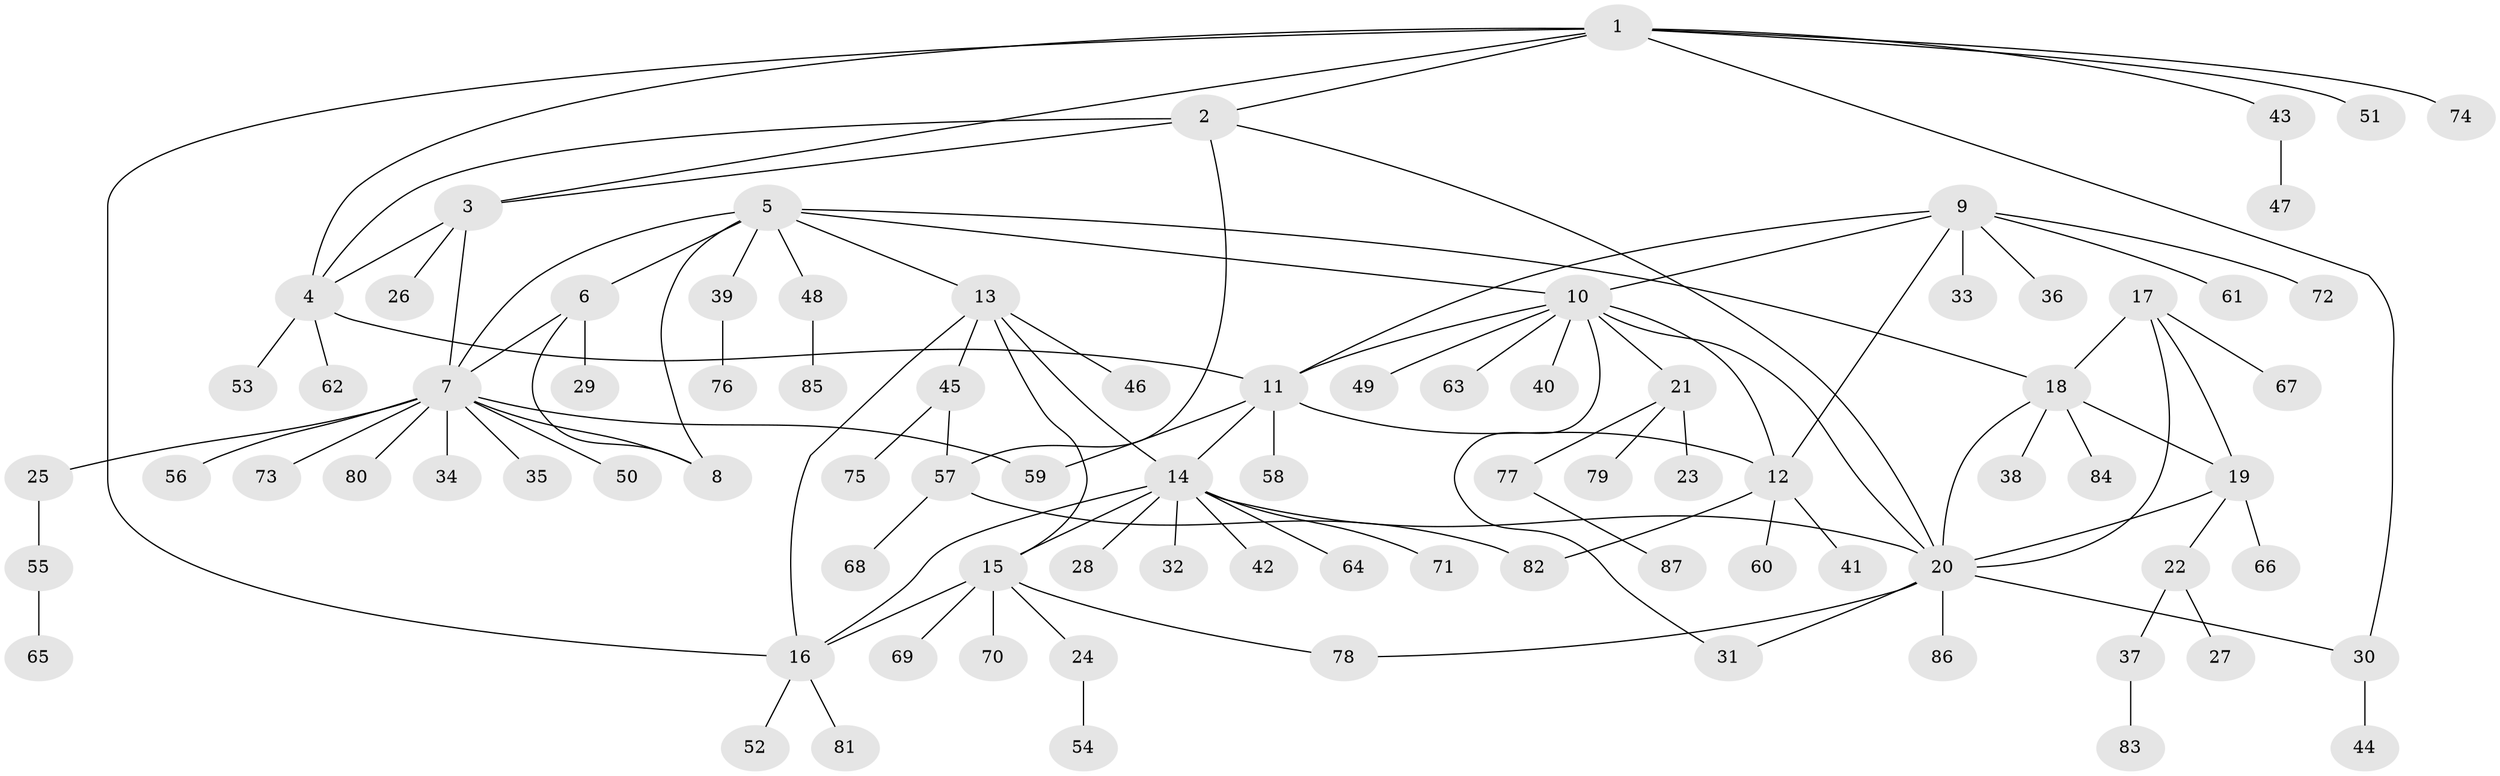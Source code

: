 // Generated by graph-tools (version 1.1) at 2025/50/03/09/25 03:50:37]
// undirected, 87 vertices, 113 edges
graph export_dot {
graph [start="1"]
  node [color=gray90,style=filled];
  1;
  2;
  3;
  4;
  5;
  6;
  7;
  8;
  9;
  10;
  11;
  12;
  13;
  14;
  15;
  16;
  17;
  18;
  19;
  20;
  21;
  22;
  23;
  24;
  25;
  26;
  27;
  28;
  29;
  30;
  31;
  32;
  33;
  34;
  35;
  36;
  37;
  38;
  39;
  40;
  41;
  42;
  43;
  44;
  45;
  46;
  47;
  48;
  49;
  50;
  51;
  52;
  53;
  54;
  55;
  56;
  57;
  58;
  59;
  60;
  61;
  62;
  63;
  64;
  65;
  66;
  67;
  68;
  69;
  70;
  71;
  72;
  73;
  74;
  75;
  76;
  77;
  78;
  79;
  80;
  81;
  82;
  83;
  84;
  85;
  86;
  87;
  1 -- 2;
  1 -- 3;
  1 -- 4;
  1 -- 16;
  1 -- 30;
  1 -- 43;
  1 -- 51;
  1 -- 74;
  2 -- 3;
  2 -- 4;
  2 -- 20;
  2 -- 57;
  3 -- 4;
  3 -- 7;
  3 -- 26;
  4 -- 11;
  4 -- 53;
  4 -- 62;
  5 -- 6;
  5 -- 7;
  5 -- 8;
  5 -- 10;
  5 -- 13;
  5 -- 18;
  5 -- 39;
  5 -- 48;
  6 -- 7;
  6 -- 8;
  6 -- 29;
  7 -- 8;
  7 -- 25;
  7 -- 34;
  7 -- 35;
  7 -- 50;
  7 -- 56;
  7 -- 59;
  7 -- 73;
  7 -- 80;
  9 -- 10;
  9 -- 11;
  9 -- 12;
  9 -- 33;
  9 -- 36;
  9 -- 61;
  9 -- 72;
  10 -- 11;
  10 -- 12;
  10 -- 20;
  10 -- 21;
  10 -- 31;
  10 -- 40;
  10 -- 49;
  10 -- 63;
  11 -- 12;
  11 -- 14;
  11 -- 58;
  11 -- 59;
  12 -- 41;
  12 -- 60;
  12 -- 82;
  13 -- 14;
  13 -- 15;
  13 -- 16;
  13 -- 45;
  13 -- 46;
  14 -- 15;
  14 -- 16;
  14 -- 20;
  14 -- 28;
  14 -- 32;
  14 -- 42;
  14 -- 64;
  14 -- 71;
  15 -- 16;
  15 -- 24;
  15 -- 69;
  15 -- 70;
  15 -- 78;
  16 -- 52;
  16 -- 81;
  17 -- 18;
  17 -- 19;
  17 -- 20;
  17 -- 67;
  18 -- 19;
  18 -- 20;
  18 -- 38;
  18 -- 84;
  19 -- 20;
  19 -- 22;
  19 -- 66;
  20 -- 30;
  20 -- 31;
  20 -- 78;
  20 -- 86;
  21 -- 23;
  21 -- 77;
  21 -- 79;
  22 -- 27;
  22 -- 37;
  24 -- 54;
  25 -- 55;
  30 -- 44;
  37 -- 83;
  39 -- 76;
  43 -- 47;
  45 -- 57;
  45 -- 75;
  48 -- 85;
  55 -- 65;
  57 -- 68;
  57 -- 82;
  77 -- 87;
}
